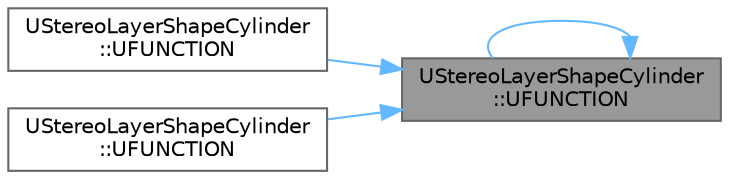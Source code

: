 digraph "UStereoLayerShapeCylinder::UFUNCTION"
{
 // INTERACTIVE_SVG=YES
 // LATEX_PDF_SIZE
  bgcolor="transparent";
  edge [fontname=Helvetica,fontsize=10,labelfontname=Helvetica,labelfontsize=10];
  node [fontname=Helvetica,fontsize=10,shape=box,height=0.2,width=0.4];
  rankdir="RL";
  Node1 [id="Node000001",label="UStereoLayerShapeCylinder\l::UFUNCTION",height=0.2,width=0.4,color="gray40", fillcolor="grey60", style="filled", fontcolor="black",tooltip=" "];
  Node1 -> Node2 [id="edge1_Node000001_Node000002",dir="back",color="steelblue1",style="solid",tooltip=" "];
  Node2 [id="Node000002",label="UStereoLayerShapeCylinder\l::UFUNCTION",height=0.2,width=0.4,color="grey40", fillcolor="white", style="filled",URL="$d1/d03/classUStereoLayerShapeCylinder.html#a9cd2aae6de21828ff33f4b04a749b685",tooltip=" "];
  Node1 -> Node3 [id="edge2_Node000001_Node000003",dir="back",color="steelblue1",style="solid",tooltip=" "];
  Node3 [id="Node000003",label="UStereoLayerShapeCylinder\l::UFUNCTION",height=0.2,width=0.4,color="grey40", fillcolor="white", style="filled",URL="$d1/d03/classUStereoLayerShapeCylinder.html#a8850014902508c6b19dd249ca0fc0b8d",tooltip=" "];
  Node1 -> Node1 [id="edge3_Node000001_Node000001",dir="back",color="steelblue1",style="solid",tooltip=" "];
}
